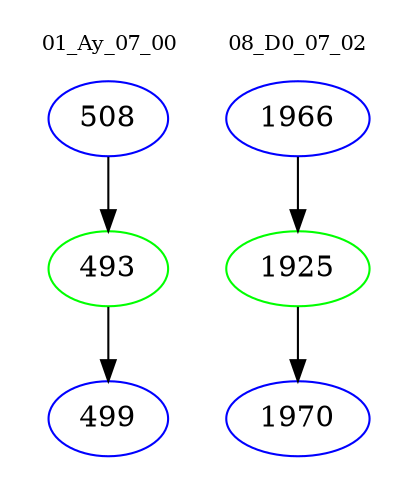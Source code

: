 digraph{
subgraph cluster_0 {
color = white
label = "01_Ay_07_00";
fontsize=10;
T0_508 [label="508", color="blue"]
T0_508 -> T0_493 [color="black"]
T0_493 [label="493", color="green"]
T0_493 -> T0_499 [color="black"]
T0_499 [label="499", color="blue"]
}
subgraph cluster_1 {
color = white
label = "08_D0_07_02";
fontsize=10;
T1_1966 [label="1966", color="blue"]
T1_1966 -> T1_1925 [color="black"]
T1_1925 [label="1925", color="green"]
T1_1925 -> T1_1970 [color="black"]
T1_1970 [label="1970", color="blue"]
}
}
